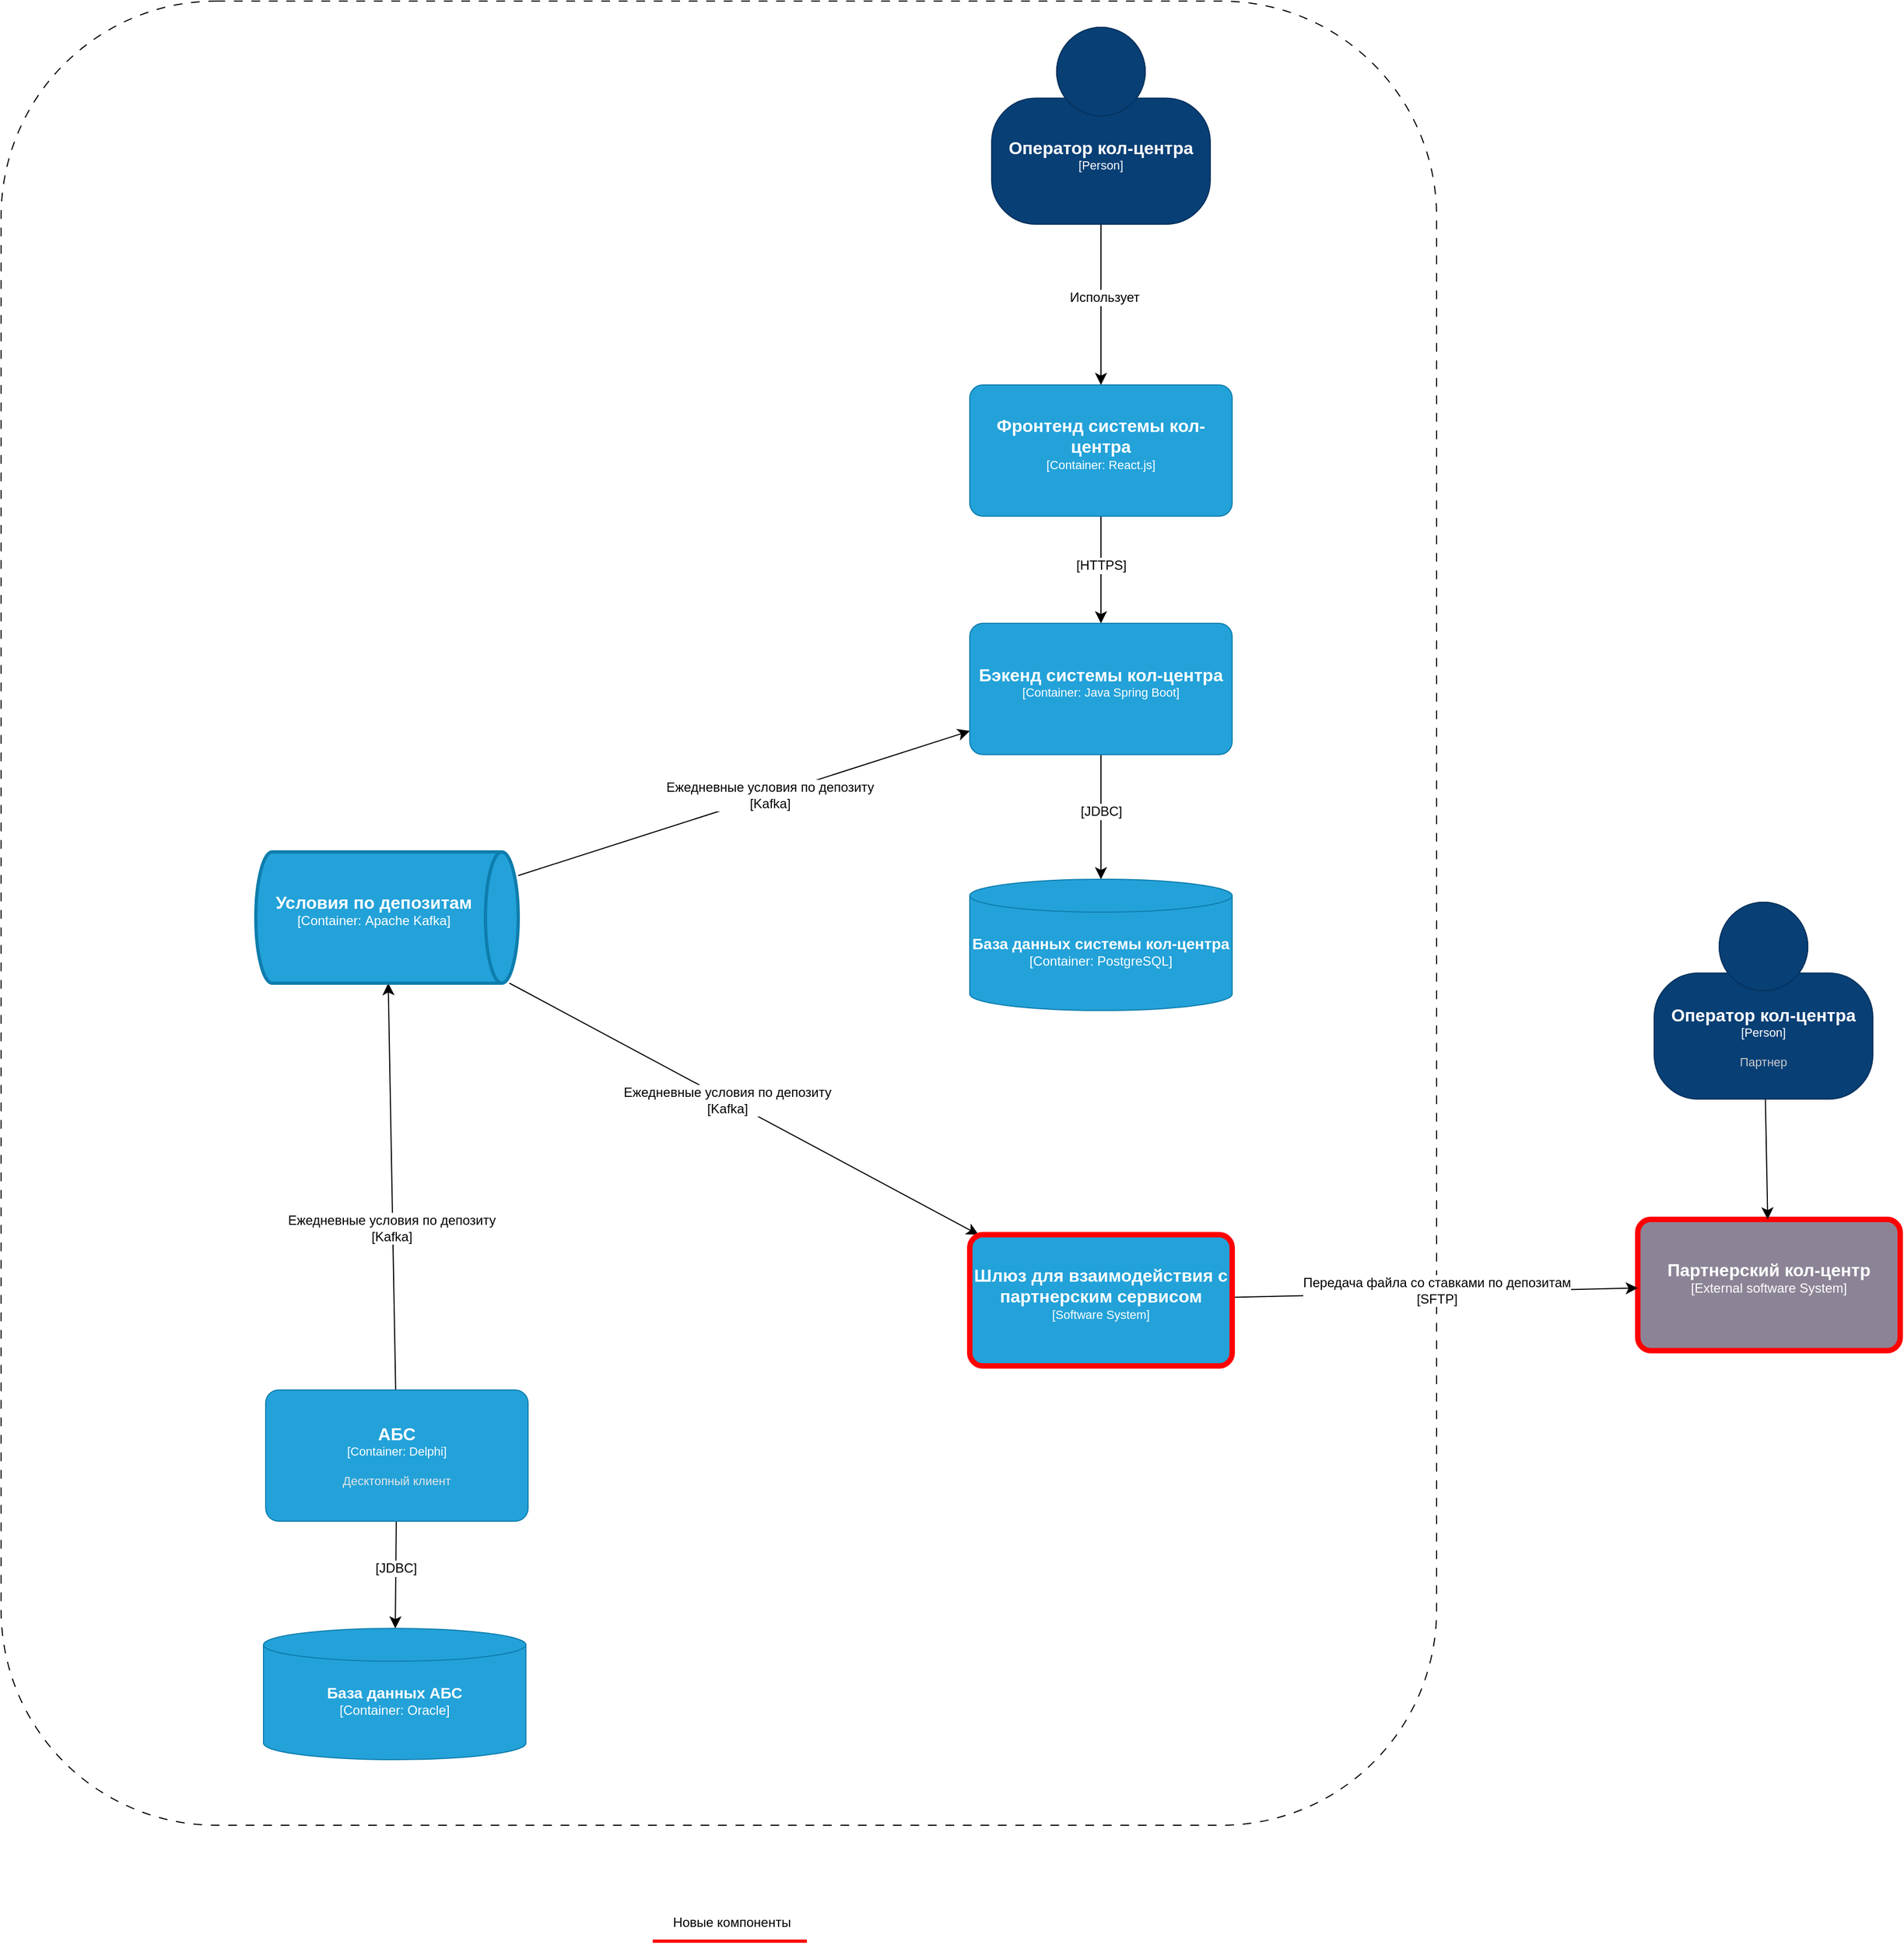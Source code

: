 <mxfile version="26.2.2">
  <diagram name="Страница — 1" id="p93dEuBoiryswVebiSlX">
    <mxGraphModel dx="1796" dy="2038" grid="0" gridSize="10" guides="1" tooltips="1" connect="1" arrows="1" fold="1" page="0" pageScale="1" pageWidth="827" pageHeight="1169" math="0" shadow="0">
      <root>
        <mxCell id="0" />
        <mxCell id="1" parent="0" />
        <mxCell id="h6we5UkfcQaKXm2LK6BB-74" value="" style="rounded=1;whiteSpace=wrap;html=1;fontFamily=Helvetica;fontSize=12;fontColor=default;labelBackgroundColor=default;dashed=1;fillColor=none;dashPattern=8 8;" parent="1" vertex="1">
          <mxGeometry x="959" y="-332" width="1313" height="1668" as="geometry" />
        </mxCell>
        <mxCell id="h6we5UkfcQaKXm2LK6BB-7" style="edgeStyle=none;curved=1;rounded=0;orthogonalLoop=1;jettySize=auto;html=1;fontSize=12;startSize=8;endSize=8;" parent="1" source="h6we5UkfcQaKXm2LK6BB-9" target="h6we5UkfcQaKXm2LK6BB-10" edge="1">
          <mxGeometry relative="1" as="geometry" />
        </mxCell>
        <mxCell id="h6we5UkfcQaKXm2LK6BB-8" value="[JDBC]" style="edgeLabel;html=1;align=center;verticalAlign=middle;resizable=0;points=[];fontSize=12;" parent="h6we5UkfcQaKXm2LK6BB-7" vertex="1" connectable="0">
          <mxGeometry x="-0.137" relative="1" as="geometry">
            <mxPoint as="offset" />
          </mxGeometry>
        </mxCell>
        <mxCell id="h6we5UkfcQaKXm2LK6BB-47" style="edgeStyle=none;curved=1;rounded=0;orthogonalLoop=1;jettySize=auto;html=1;fontSize=12;startSize=8;endSize=8;" parent="1" source="h6we5UkfcQaKXm2LK6BB-9" target="h6we5UkfcQaKXm2LK6BB-46" edge="1">
          <mxGeometry relative="1" as="geometry" />
        </mxCell>
        <mxCell id="h6we5UkfcQaKXm2LK6BB-49" value="&lt;div&gt;Ежедневные условия по депозиту&lt;/div&gt;[Kafka]" style="edgeLabel;html=1;align=center;verticalAlign=middle;resizable=0;points=[];fontSize=12;" parent="h6we5UkfcQaKXm2LK6BB-47" vertex="1" connectable="0">
          <mxGeometry x="-0.202" y="1" relative="1" as="geometry">
            <mxPoint as="offset" />
          </mxGeometry>
        </mxCell>
        <object placeholders="1" c4Name="АБС" c4Type="Container" c4Technology="Delphi" c4Description="Десктопный клиент" label="&lt;font style=&quot;font-size: 16px&quot;&gt;&lt;b&gt;%c4Name%&lt;/b&gt;&lt;/font&gt;&lt;div&gt;[%c4Type%: %c4Technology%]&lt;/div&gt;&lt;br&gt;&lt;div&gt;&lt;font style=&quot;font-size: 11px&quot;&gt;&lt;font color=&quot;#E6E6E6&quot;&gt;%c4Description%&lt;/font&gt;&lt;/div&gt;" id="h6we5UkfcQaKXm2LK6BB-9">
          <mxCell style="rounded=1;whiteSpace=wrap;html=1;fontSize=11;labelBackgroundColor=none;fillColor=#23A2D9;fontColor=#ffffff;align=center;arcSize=10;strokeColor=#0E7DAD;metaEdit=1;resizable=0;points=[[0.25,0,0],[0.5,0,0],[0.75,0,0],[1,0.25,0],[1,0.5,0],[1,0.75,0],[0.75,1,0],[0.5,1,0],[0.25,1,0],[0,0.75,0],[0,0.5,0],[0,0.25,0]];" parent="1" vertex="1">
            <mxGeometry x="1201" y="938" width="240" height="120" as="geometry" />
          </mxCell>
        </object>
        <object placeholders="1" c4Name="База данных АБС" c4Type="Container" c4Technology="Oracle" c4Description="" label="&lt;font style=&quot;font-size: 14px&quot;&gt;&lt;b&gt;%c4Name%&lt;/b&gt;&lt;/font&gt;&lt;div&gt;[%c4Type%:&amp;nbsp;%c4Technology%]&lt;/div&gt;&lt;br&gt;&lt;div&gt;&lt;font style=&quot;font-size: 11px&quot;&gt;&lt;font color=&quot;#E6E6E6&quot;&gt;%c4Description%&lt;/font&gt;&lt;/div&gt;" id="h6we5UkfcQaKXm2LK6BB-10">
          <mxCell style="shape=cylinder3;size=15;whiteSpace=wrap;html=1;boundedLbl=1;rounded=0;labelBackgroundColor=none;fillColor=#23A2D9;fontSize=12;fontColor=#ffffff;align=center;strokeColor=#0E7DAD;metaEdit=1;points=[[0.5,0,0],[1,0.25,0],[1,0.5,0],[1,0.75,0],[0.5,1,0],[0,0.75,0],[0,0.5,0],[0,0.25,0]];resizable=0;" parent="1" vertex="1">
            <mxGeometry x="1199" y="1156" width="240" height="120" as="geometry" />
          </mxCell>
        </object>
        <mxCell id="h6we5UkfcQaKXm2LK6BB-14" style="edgeStyle=none;curved=1;rounded=0;orthogonalLoop=1;jettySize=auto;html=1;fontSize=12;startSize=8;endSize=8;" parent="1" source="h6we5UkfcQaKXm2LK6BB-15" target="h6we5UkfcQaKXm2LK6BB-16" edge="1">
          <mxGeometry relative="1" as="geometry" />
        </mxCell>
        <mxCell id="h6we5UkfcQaKXm2LK6BB-20" value="[HTTPS]" style="edgeLabel;html=1;align=center;verticalAlign=middle;resizable=0;points=[];fontSize=12;" parent="h6we5UkfcQaKXm2LK6BB-14" vertex="1" connectable="0">
          <mxGeometry x="-0.08" relative="1" as="geometry">
            <mxPoint as="offset" />
          </mxGeometry>
        </mxCell>
        <object placeholders="1" c4Name="Фронтенд системы кол-центра" c4Type="Container" c4Technology="React.js" c4Description="" label="&lt;font style=&quot;font-size: 16px&quot;&gt;&lt;b&gt;%c4Name%&lt;/b&gt;&lt;/font&gt;&lt;div&gt;[%c4Type%: %c4Technology%]&lt;/div&gt;&lt;br&gt;&lt;div&gt;&lt;font style=&quot;font-size: 11px&quot;&gt;&lt;font color=&quot;#E6E6E6&quot;&gt;%c4Description%&lt;/font&gt;&lt;/div&gt;" id="h6we5UkfcQaKXm2LK6BB-15">
          <mxCell style="rounded=1;whiteSpace=wrap;html=1;fontSize=11;labelBackgroundColor=none;fillColor=#23A2D9;fontColor=#ffffff;align=center;arcSize=10;strokeColor=#0E7DAD;metaEdit=1;resizable=0;points=[[0.25,0,0],[0.5,0,0],[0.75,0,0],[1,0.25,0],[1,0.5,0],[1,0.75,0],[0.75,1,0],[0.5,1,0],[0.25,1,0],[0,0.75,0],[0,0.5,0],[0,0.25,0]];" parent="1" vertex="1">
            <mxGeometry x="1845" y="19" width="240" height="120" as="geometry" />
          </mxCell>
        </object>
        <mxCell id="h6we5UkfcQaKXm2LK6BB-18" style="edgeStyle=none;curved=1;rounded=0;orthogonalLoop=1;jettySize=auto;html=1;fontSize=12;startSize=8;endSize=8;" parent="1" source="h6we5UkfcQaKXm2LK6BB-16" target="h6we5UkfcQaKXm2LK6BB-17" edge="1">
          <mxGeometry relative="1" as="geometry" />
        </mxCell>
        <mxCell id="h6we5UkfcQaKXm2LK6BB-19" value="[JDBC]" style="edgeLabel;html=1;align=center;verticalAlign=middle;resizable=0;points=[];fontSize=12;" parent="h6we5UkfcQaKXm2LK6BB-18" vertex="1" connectable="0">
          <mxGeometry x="-0.264" relative="1" as="geometry">
            <mxPoint y="10" as="offset" />
          </mxGeometry>
        </mxCell>
        <object placeholders="1" c4Name="Бэкенд системы кол-центра" c4Type="Container" c4Technology="Java Spring Boot" c4Description="" label="&lt;font style=&quot;font-size: 16px&quot;&gt;&lt;b&gt;%c4Name%&lt;/b&gt;&lt;/font&gt;&lt;div&gt;[%c4Type%: %c4Technology%]&lt;/div&gt;&lt;br&gt;&lt;div&gt;&lt;font style=&quot;font-size: 11px&quot;&gt;&lt;font color=&quot;#E6E6E6&quot;&gt;%c4Description%&lt;/font&gt;&lt;/div&gt;" id="h6we5UkfcQaKXm2LK6BB-16">
          <mxCell style="rounded=1;whiteSpace=wrap;html=1;fontSize=11;labelBackgroundColor=none;fillColor=#23A2D9;fontColor=#ffffff;align=center;arcSize=10;strokeColor=#0E7DAD;metaEdit=1;resizable=0;points=[[0.25,0,0],[0.5,0,0],[0.75,0,0],[1,0.25,0],[1,0.5,0],[1,0.75,0],[0.75,1,0],[0.5,1,0],[0.25,1,0],[0,0.75,0],[0,0.5,0],[0,0.25,0]];" parent="1" vertex="1">
            <mxGeometry x="1845" y="237" width="240" height="120" as="geometry" />
          </mxCell>
        </object>
        <object placeholders="1" c4Name="База данных системы кол-центра" c4Type="Container" c4Technology="PostgreSQL" c4Description="" label="&lt;font style=&quot;font-size: 14px&quot;&gt;&lt;b&gt;%c4Name%&lt;/b&gt;&lt;/font&gt;&lt;div&gt;[%c4Type%:&amp;nbsp;%c4Technology%]&lt;/div&gt;&lt;br&gt;&lt;div&gt;&lt;font style=&quot;font-size: 11px&quot;&gt;&lt;font color=&quot;#E6E6E6&quot;&gt;%c4Description%&lt;/font&gt;&lt;/div&gt;" id="h6we5UkfcQaKXm2LK6BB-17">
          <mxCell style="shape=cylinder3;size=15;whiteSpace=wrap;html=1;boundedLbl=1;rounded=0;labelBackgroundColor=none;fillColor=#23A2D9;fontSize=12;fontColor=#ffffff;align=center;strokeColor=#0E7DAD;metaEdit=1;points=[[0.5,0,0],[1,0.25,0],[1,0.5,0],[1,0.75,0],[0.5,1,0],[0,0.75,0],[0,0.5,0],[0,0.25,0]];resizable=0;" parent="1" vertex="1">
            <mxGeometry x="1845" y="471" width="240" height="120" as="geometry" />
          </mxCell>
        </object>
        <mxCell id="h6we5UkfcQaKXm2LK6BB-38" style="edgeStyle=none;curved=1;rounded=0;orthogonalLoop=1;jettySize=auto;html=1;fontSize=12;startSize=8;endSize=8;" parent="1" source="h6we5UkfcQaKXm2LK6BB-37" target="h6we5UkfcQaKXm2LK6BB-15" edge="1">
          <mxGeometry relative="1" as="geometry" />
        </mxCell>
        <mxCell id="h6we5UkfcQaKXm2LK6BB-39" value="Использует" style="edgeLabel;html=1;align=center;verticalAlign=middle;resizable=0;points=[];fontSize=12;" parent="h6we5UkfcQaKXm2LK6BB-38" vertex="1" connectable="0">
          <mxGeometry x="-0.098" y="3" relative="1" as="geometry">
            <mxPoint as="offset" />
          </mxGeometry>
        </mxCell>
        <object placeholders="1" c4Name="Оператор кол-центра" c4Type="Person" c4Description="" label="&lt;font style=&quot;font-size: 16px&quot;&gt;&lt;b&gt;%c4Name%&lt;/b&gt;&lt;/font&gt;&lt;div&gt;[%c4Type%]&lt;/div&gt;&lt;br&gt;&lt;div&gt;&lt;font style=&quot;font-size: 11px&quot;&gt;&lt;font color=&quot;#cccccc&quot;&gt;%c4Description%&lt;/font&gt;&lt;/div&gt;" id="h6we5UkfcQaKXm2LK6BB-37">
          <mxCell style="html=1;fontSize=11;dashed=0;whiteSpace=wrap;fillColor=#083F75;strokeColor=#06315C;fontColor=#ffffff;shape=mxgraph.c4.person2;align=center;metaEdit=1;points=[[0.5,0,0],[1,0.5,0],[1,0.75,0],[0.75,1,0],[0.5,1,0],[0.25,1,0],[0,0.75,0],[0,0.5,0]];resizable=0;" parent="1" vertex="1">
            <mxGeometry x="1865" y="-308" width="200" height="180" as="geometry" />
          </mxCell>
        </object>
        <mxCell id="h6we5UkfcQaKXm2LK6BB-48" style="edgeStyle=none;curved=1;rounded=0;orthogonalLoop=1;jettySize=auto;html=1;fontSize=12;startSize=8;endSize=8;" parent="1" source="h6we5UkfcQaKXm2LK6BB-46" target="h6we5UkfcQaKXm2LK6BB-16" edge="1">
          <mxGeometry relative="1" as="geometry" />
        </mxCell>
        <mxCell id="h6we5UkfcQaKXm2LK6BB-50" value="&lt;div&gt;Ежедневные условия по депозиту&lt;/div&gt;[Kafka]" style="edgeLabel;html=1;align=center;verticalAlign=middle;resizable=0;points=[];fontSize=12;" parent="h6we5UkfcQaKXm2LK6BB-48" vertex="1" connectable="0">
          <mxGeometry x="0.112" relative="1" as="geometry">
            <mxPoint as="offset" />
          </mxGeometry>
        </mxCell>
        <mxCell id="dtxrKFqXLgOe6G6thyjH-8" style="edgeStyle=none;curved=1;rounded=0;orthogonalLoop=1;jettySize=auto;html=1;fontSize=12;startSize=8;endSize=8;" edge="1" parent="1" source="h6we5UkfcQaKXm2LK6BB-46" target="dtxrKFqXLgOe6G6thyjH-7">
          <mxGeometry relative="1" as="geometry" />
        </mxCell>
        <mxCell id="dtxrKFqXLgOe6G6thyjH-9" value="&lt;div&gt;Ежедневные условия по депозиту&lt;/div&gt;[Kafka]" style="edgeLabel;html=1;align=center;verticalAlign=middle;resizable=0;points=[];fontSize=12;" vertex="1" connectable="0" parent="dtxrKFqXLgOe6G6thyjH-8">
          <mxGeometry x="-0.075" relative="1" as="geometry">
            <mxPoint as="offset" />
          </mxGeometry>
        </mxCell>
        <object placeholders="1" c4Name="Условия по депозитам" c4Type="Container" c4Technology="Apache Kafka" c4Description="" label="&lt;font style=&quot;font-size: 16px&quot;&gt;&lt;b&gt;%c4Name%&lt;/b&gt;&lt;/font&gt;&lt;div&gt;[%c4Type%:&amp;nbsp;%c4Technology%]&lt;/div&gt;&lt;br&gt;&lt;div&gt;&lt;font style=&quot;font-size: 11px&quot;&gt;&lt;font color=&quot;#E6E6E6&quot;&gt;%c4Description%&lt;/font&gt;&lt;/div&gt;" id="h6we5UkfcQaKXm2LK6BB-46">
          <mxCell style="shape=cylinder3;size=15;direction=south;whiteSpace=wrap;html=1;boundedLbl=1;rounded=0;labelBackgroundColor=none;fillColor=#23A2D9;fontSize=12;fontColor=#ffffff;align=center;strokeColor=#0E7DAD;metaEdit=1;points=[[0.5,0,0],[1,0.25,0],[1,0.5,0],[1,0.75,0],[0.5,1,0],[0,0.75,0],[0,0.5,0],[0,0.25,0]];resizable=0;strokeWidth=3;" parent="1" vertex="1">
            <mxGeometry x="1192" y="446" width="240" height="120" as="geometry" />
          </mxCell>
        </object>
        <mxCell id="h6we5UkfcQaKXm2LK6BB-75" value="" style="endArrow=none;html=1;rounded=0;fontSize=12;startSize=8;endSize=8;curved=1;strokeColor=#FF0000;strokeWidth=3;align=center;verticalAlign=middle;fontFamily=Helvetica;fontColor=#ffffff;labelBackgroundColor=none;resizable=0;fillColor=#23A2D9;" parent="1" edge="1">
          <mxGeometry width="50" height="50" relative="1" as="geometry">
            <mxPoint x="1555" y="1442" as="sourcePoint" />
            <mxPoint x="1696" y="1442" as="targetPoint" />
          </mxGeometry>
        </mxCell>
        <mxCell id="h6we5UkfcQaKXm2LK6BB-76" value="Новые компоненты" style="edgeLabel;html=1;align=center;verticalAlign=middle;resizable=0;points=[];fontSize=12;" parent="h6we5UkfcQaKXm2LK6BB-75" vertex="1" connectable="0">
          <mxGeometry x="-0.041" y="3" relative="1" as="geometry">
            <mxPoint x="4" y="-14" as="offset" />
          </mxGeometry>
        </mxCell>
        <object placeholders="1" c4Name="Партнерский кол-центр" c4Type="External software System" c4Description="" label="&lt;font style=&quot;font-size: 16px&quot;&gt;&lt;b&gt;%c4Name%&lt;/b&gt;&lt;/font&gt;&lt;div&gt;[%c4Type%]&lt;/div&gt;&lt;br&gt;&lt;div&gt;&lt;font style=&quot;font-size: 11px&quot;&gt;&lt;font color=&quot;#cccccc&quot;&gt;%c4Description%&lt;/font&gt;&lt;/div&gt;" id="dtxrKFqXLgOe6G6thyjH-2">
          <mxCell style="rounded=1;whiteSpace=wrap;html=1;labelBackgroundColor=none;fillColor=#8C8496;align=center;arcSize=10;strokeColor=#FF0000;metaEdit=1;resizable=0;points=[[0.25,0,0],[0.5,0,0],[0.75,0,0],[1,0.25,0],[1,0.5,0],[1,0.75,0],[0.75,1,0],[0.5,1,0],[0.25,1,0],[0,0.75,0],[0,0.5,0],[0,0.25,0]];verticalAlign=middle;fontFamily=Helvetica;fontSize=12;fontColor=#ffffff;strokeWidth=5;" vertex="1" parent="1">
            <mxGeometry x="2456" y="782" width="240" height="120" as="geometry" />
          </mxCell>
        </object>
        <mxCell id="dtxrKFqXLgOe6G6thyjH-3" style="edgeStyle=none;curved=1;rounded=0;orthogonalLoop=1;jettySize=auto;html=1;fontSize=12;startSize=8;endSize=8;" edge="1" parent="1" source="dtxrKFqXLgOe6G6thyjH-4" target="dtxrKFqXLgOe6G6thyjH-2">
          <mxGeometry relative="1" as="geometry" />
        </mxCell>
        <object placeholders="1" c4Name="Оператор кол-центра" c4Type="Person" c4Description="Партнер" label="&lt;font style=&quot;font-size: 16px&quot;&gt;&lt;b&gt;%c4Name%&lt;/b&gt;&lt;/font&gt;&lt;div&gt;[%c4Type%]&lt;/div&gt;&lt;br&gt;&lt;div&gt;&lt;font style=&quot;font-size: 11px&quot;&gt;&lt;font color=&quot;#cccccc&quot;&gt;%c4Description%&lt;/font&gt;&lt;/div&gt;" id="dtxrKFqXLgOe6G6thyjH-4">
          <mxCell style="html=1;fontSize=11;dashed=0;whiteSpace=wrap;fillColor=#083F75;strokeColor=#06315C;fontColor=#ffffff;shape=mxgraph.c4.person2;align=center;metaEdit=1;points=[[0.5,0,0],[1,0.5,0],[1,0.75,0],[0.75,1,0],[0.5,1,0],[0.25,1,0],[0,0.75,0],[0,0.5,0]];resizable=0;" vertex="1" parent="1">
            <mxGeometry x="2471" y="492" width="200" height="180" as="geometry" />
          </mxCell>
        </object>
        <mxCell id="dtxrKFqXLgOe6G6thyjH-5" style="edgeStyle=none;curved=1;rounded=0;orthogonalLoop=1;jettySize=auto;html=1;fontSize=12;startSize=8;endSize=8;" edge="1" parent="1" source="dtxrKFqXLgOe6G6thyjH-7" target="dtxrKFqXLgOe6G6thyjH-2">
          <mxGeometry relative="1" as="geometry" />
        </mxCell>
        <mxCell id="dtxrKFqXLgOe6G6thyjH-6" value="Передача файла со ставками по депозитам&lt;div&gt;[SFTP]&lt;/div&gt;" style="edgeLabel;html=1;align=center;verticalAlign=middle;resizable=0;points=[];fontSize=12;" vertex="1" connectable="0" parent="dtxrKFqXLgOe6G6thyjH-5">
          <mxGeometry x="0.232" y="1" relative="1" as="geometry">
            <mxPoint x="-42" as="offset" />
          </mxGeometry>
        </mxCell>
        <object placeholders="1" c4Name="Шлюз для взаимодействия с партнерским сервисом" c4Type="Software System" c4Description="" label="&lt;font style=&quot;font-size: 16px&quot;&gt;&lt;b&gt;%c4Name%&lt;/b&gt;&lt;/font&gt;&lt;div&gt;[%c4Type%]&lt;/div&gt;&lt;br&gt;&lt;div&gt;&lt;font style=&quot;font-size: 11px&quot;&gt;&lt;font color=&quot;#cccccc&quot;&gt;%c4Description%&lt;/font&gt;&lt;/div&gt;" id="dtxrKFqXLgOe6G6thyjH-7">
          <mxCell style="rounded=1;whiteSpace=wrap;html=1;labelBackgroundColor=none;fillColor=#23A2D9;fontColor=#ffffff;align=center;arcSize=10;strokeColor=#FF0000;metaEdit=1;resizable=0;points=[[0.25,0,0],[0.5,0,0],[0.75,0,0],[1,0.25,0],[1,0.5,0],[1,0.75,0],[0.75,1,0],[0.5,1,0],[0.25,1,0],[0,0.75,0],[0,0.5,0],[0,0.25,0]];verticalAlign=middle;fontFamily=Helvetica;fontSize=11;strokeWidth=5;" vertex="1" parent="1">
            <mxGeometry x="1845" y="796" width="240" height="120" as="geometry" />
          </mxCell>
        </object>
      </root>
    </mxGraphModel>
  </diagram>
</mxfile>
